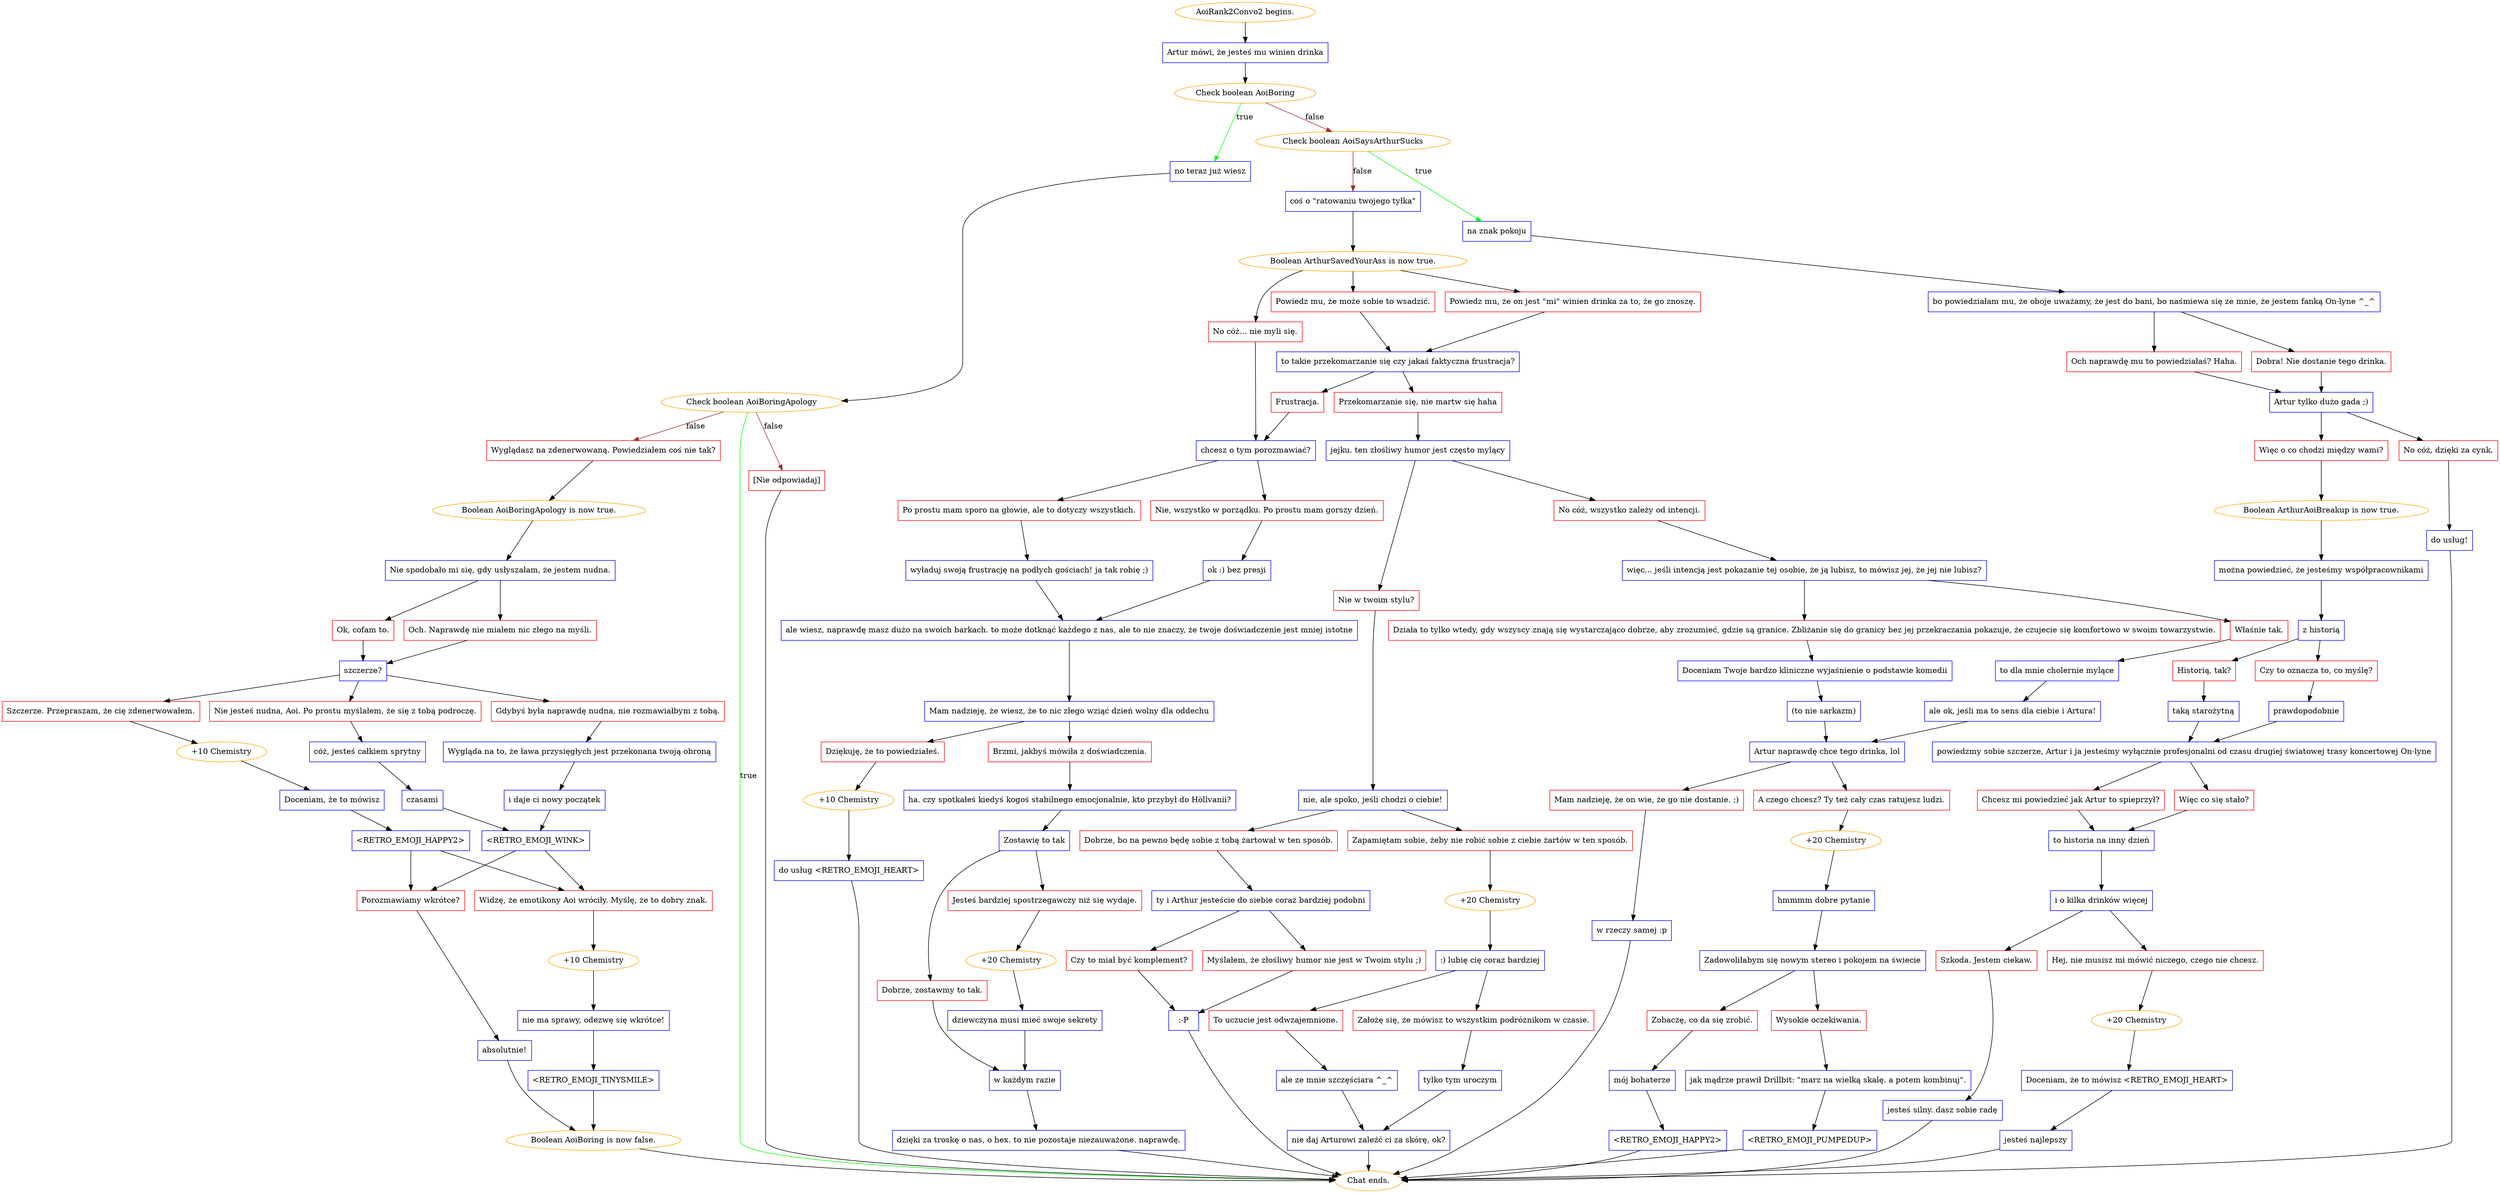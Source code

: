 digraph {
	"AoiRank2Convo2 begins." [color=orange];
		"AoiRank2Convo2 begins." -> j4270812839;
	j4270812839 [label="Artur mówi, że jesteś mu winien drinka",shape=box,color=blue];
		j4270812839 -> j1813516089;
	j1813516089 [label="Check boolean AoiBoring",color=orange];
		j1813516089 -> j2570470648 [label=true,color=green];
		j1813516089 -> j465871379 [label=false,color=brown];
	j2570470648 [label="no teraz już wiesz",shape=box,color=blue];
		j2570470648 -> j2848214661;
	j465871379 [label="Check boolean AoiSaysArthurSucks",color=orange];
		j465871379 -> j414003340 [label=true,color=green];
		j465871379 -> j3181602334 [label=false,color=brown];
	j2848214661 [label="Check boolean AoiBoringApology",color=orange];
		j2848214661 -> "Chat ends." [label=true,color=green];
		j2848214661 -> j757860146 [label=false,color=brown];
		j2848214661 -> j322907901 [label=false,color=brown];
	j414003340 [label="na znak pokoju",shape=box,color=blue];
		j414003340 -> j1095305165;
	j3181602334 [label="coś o \"ratowaniu twojego tyłka\"",shape=box,color=blue];
		j3181602334 -> j181488844;
	"Chat ends." [color=orange];
	j757860146 [label="Wyglądasz na zdenerwowaną. Powiedziałem coś nie tak?",shape=box,color=red];
		j757860146 -> j305514904;
	j322907901 [label="[Nie odpowiadaj]",shape=box,color=red];
		j322907901 -> "Chat ends.";
	j1095305165 [label="bo powiedziałam mu, że oboje uważamy, że jest do bani, bo naśmiewa się ze mnie, że jestem fanką On-lyne ^_^",shape=box,color=blue];
		j1095305165 -> j755306545;
		j1095305165 -> j1926270869;
	j181488844 [label="Boolean ArthurSavedYourAss is now true.",color=orange];
		j181488844 -> j2517382060;
		j181488844 -> j2735874863;
		j181488844 -> j747979257;
	j305514904 [label="Boolean AoiBoringApology is now true.",color=orange];
		j305514904 -> j4158811155;
	j755306545 [label="Dobra! Nie dostanie tego drinka.",shape=box,color=red];
		j755306545 -> j1874912277;
	j1926270869 [label="Och naprawdę mu to powiedziałaś? Haha.",shape=box,color=red];
		j1926270869 -> j1874912277;
	j2517382060 [label="No cóż... nie myli się.",shape=box,color=red];
		j2517382060 -> j3751285760;
	j2735874863 [label="Powiedz mu, że może sobie to wsadzić.",shape=box,color=red];
		j2735874863 -> j2724927929;
	j747979257 [label="Powiedz mu, że on jest \"mi\" winien drinka za to, że go znoszę.",shape=box,color=red];
		j747979257 -> j2724927929;
	j4158811155 [label="Nie spodobało mi się, gdy usłyszałam, że jestem nudna.",shape=box,color=blue];
		j4158811155 -> j3560327428;
		j4158811155 -> j2017370063;
	j1874912277 [label="Artur tylko dużo gada ;)",shape=box,color=blue];
		j1874912277 -> j2471388416;
		j1874912277 -> j944688;
	j3751285760 [label="chcesz o tym porozmawiać?",shape=box,color=blue];
		j3751285760 -> j131293746;
		j3751285760 -> j911798722;
	j2724927929 [label="to takie przekomarzanie się czy jakaś faktyczna frustracja?",shape=box,color=blue];
		j2724927929 -> j615775704;
		j2724927929 -> j1167698785;
	j3560327428 [label="Och. Naprawdę nie miałem nic złego na myśli.",shape=box,color=red];
		j3560327428 -> j1071862216;
	j2017370063 [label="Ok, cofam to.",shape=box,color=red];
		j2017370063 -> j1071862216;
	j2471388416 [label="No cóż, dzięki za cynk.",shape=box,color=red];
		j2471388416 -> j2442647804;
	j944688 [label="Więc o co chodzi między wami?",shape=box,color=red];
		j944688 -> j2675573952;
	j131293746 [label="Nie, wszystko w porządku. Po prostu mam gorszy dzień.",shape=box,color=red];
		j131293746 -> j3172151747;
	j911798722 [label="Po prostu mam sporo na głowie, ale to dotyczy wszystkich.",shape=box,color=red];
		j911798722 -> j1186138050;
	j615775704 [label="Frustracja.",shape=box,color=red];
		j615775704 -> j3751285760;
	j1167698785 [label="Przekomarzanie się, nie martw się haha",shape=box,color=red];
		j1167698785 -> j2188392353;
	j1071862216 [label="szczerze?",shape=box,color=blue];
		j1071862216 -> j3766579570;
		j1071862216 -> j3227008441;
		j1071862216 -> j932081356;
	j2442647804 [label="do usług!",shape=box,color=blue];
		j2442647804 -> "Chat ends.";
	j2675573952 [label="Boolean ArthurAoiBreakup is now true.",color=orange];
		j2675573952 -> j2133710991;
	j3172151747 [label="ok :) bez presji",shape=box,color=blue];
		j3172151747 -> j1575356776;
	j1186138050 [label="wyładuj swoją frustrację na podłych gościach! ja tak robię ;)",shape=box,color=blue];
		j1186138050 -> j1575356776;
	j2188392353 [label="jejku. ten złośliwy humor jest często mylący",shape=box,color=blue];
		j2188392353 -> j3310783470;
		j2188392353 -> j943149294;
	j3766579570 [label="Szczerze. Przepraszam, że cię zdenerwowałem.",shape=box,color=red];
		j3766579570 -> j2189763154;
	j3227008441 [label="Nie jesteś nudna, Aoi. Po prostu myślałem, że się z tobą podroczę.",shape=box,color=red];
		j3227008441 -> j4021250306;
	j932081356 [label="Gdybyś była naprawdę nudna, nie rozmawiałbym z tobą.",shape=box,color=red];
		j932081356 -> j2621009877;
	j2133710991 [label="można powiedzieć, że jesteśmy współpracownikami",shape=box,color=blue];
		j2133710991 -> j2769516415;
	j1575356776 [label="ale wiesz, naprawdę masz dużo na swoich barkach. to może dotknąć każdego z nas, ale to nie znaczy, że twoje doświadczenie jest mniej istotne",shape=box,color=blue];
		j1575356776 -> j4227964439;
	j3310783470 [label="Nie w twoim stylu?",shape=box,color=red];
		j3310783470 -> j3246509220;
	j943149294 [label="No cóż, wszystko zależy od intencji.",shape=box,color=red];
		j943149294 -> j3376825375;
	j2189763154 [label="+10 Chemistry",color=orange];
		j2189763154 -> j221857221;
	j4021250306 [label="cóż, jesteś całkiem sprytny",shape=box,color=blue];
		j4021250306 -> j4060280397;
	j2621009877 [label="Wygląda na to, że ława przysięgłych jest przekonana twoją obroną",shape=box,color=blue];
		j2621009877 -> j2994140037;
	j2769516415 [label="z historią",shape=box,color=blue];
		j2769516415 -> j2701894157;
		j2769516415 -> j2211846733;
	j4227964439 [label="Mam nadzieję, że wiesz, że to nic złego wziąć dzień wolny dla oddechu",shape=box,color=blue];
		j4227964439 -> j2827884624;
		j4227964439 -> j749772234;
	j3246509220 [label="nie, ale spoko, jeśli chodzi o ciebie!",shape=box,color=blue];
		j3246509220 -> j860610911;
		j3246509220 -> j1418500739;
	j3376825375 [label="więc... jeśli intencją jest pokazanie tej osobie, że ją lubisz, to mówisz jej, że jej nie lubisz?",shape=box,color=blue];
		j3376825375 -> j2350170929;
		j3376825375 -> j1276243580;
	j221857221 [label="Doceniam, że to mówisz",shape=box,color=blue];
		j221857221 -> j915643679;
	j4060280397 [label="czasami",shape=box,color=blue];
		j4060280397 -> j242158032;
	j2994140037 [label="i daje ci nowy początek",shape=box,color=blue];
		j2994140037 -> j242158032;
	j2701894157 [label="Czy to oznacza to, co myślę?",shape=box,color=red];
		j2701894157 -> j797352824;
	j2211846733 [label="Historią, tak?",shape=box,color=red];
		j2211846733 -> j2424532683;
	j2827884624 [label="Dziękuję, że to powiedziałeś.",shape=box,color=red];
		j2827884624 -> j4102486100;
	j749772234 [label="Brzmi, jakbyś mówiła z doświadczenia.",shape=box,color=red];
		j749772234 -> j1678108902;
	j860610911 [label="Zapamiętam sobie, żeby nie robić sobie z ciebie żartów w ten sposób.",shape=box,color=red];
		j860610911 -> j3106800860;
	j1418500739 [label="Dobrze, bo na pewno będę sobie z tobą żartował w ten sposób.",shape=box,color=red];
		j1418500739 -> j1039186256;
	j2350170929 [label="Działa to tylko wtedy, gdy wszyscy znają się wystarczająco dobrze, aby zrozumieć, gdzie są granice. Zbliżanie się do granicy bez jej przekraczania pokazuje, że czujecie się komfortowo w swoim towarzystwie.",shape=box,color=red];
		j2350170929 -> j2859023143;
	j1276243580 [label="Właśnie tak.",shape=box,color=red];
		j1276243580 -> j2012226120;
	j915643679 [label="<RETRO_EMOJI_HAPPY2>",shape=box,color=blue];
		j915643679 -> j171229042;
		j915643679 -> j2706828525;
	j242158032 [label="<RETRO_EMOJI_WINK>",shape=box,color=blue];
		j242158032 -> j171229042;
		j242158032 -> j2706828525;
	j797352824 [label="prawdopodobnie",shape=box,color=blue];
		j797352824 -> j1489071603;
	j2424532683 [label="taką starożytną",shape=box,color=blue];
		j2424532683 -> j1489071603;
	j4102486100 [label="+10 Chemistry",color=orange];
		j4102486100 -> j2583206322;
	j1678108902 [label="ha. czy spotkałeś kiedyś kogoś stabilnego emocjonalnie, kto przybył do Höllvanii?",shape=box,color=blue];
		j1678108902 -> j41962646;
	j3106800860 [label="+20 Chemistry",color=orange];
		j3106800860 -> j74649193;
	j1039186256 [label="ty i Arthur jesteście do siebie coraz bardziej podobni",shape=box,color=blue];
		j1039186256 -> j4035810234;
		j1039186256 -> j2562304403;
	j2859023143 [label="Doceniam Twoje bardzo kliniczne wyjaśnienie o podstawie komedii",shape=box,color=blue];
		j2859023143 -> j569224014;
	j2012226120 [label="to dla mnie cholernie mylące",shape=box,color=blue];
		j2012226120 -> j78051335;
	j171229042 [label="Porozmawiamy wkrótce?",shape=box,color=red];
		j171229042 -> j571972459;
	j2706828525 [label="Widzę, że emotikony Aoi wróciły. Myślę, że to dobry znak.",shape=box,color=red];
		j2706828525 -> j3337809409;
	j1489071603 [label="powiedzmy sobie szczerze, Artur i ja jesteśmy wyłącznie profesjonalni od czasu drugiej światowej trasy koncertowej On-lyne",shape=box,color=blue];
		j1489071603 -> j3060092547;
		j1489071603 -> j2977013375;
	j2583206322 [label="do usług <RETRO_EMOJI_HEART>",shape=box,color=blue];
		j2583206322 -> "Chat ends.";
	j41962646 [label="Zostawię to tak",shape=box,color=blue];
		j41962646 -> j818207305;
		j41962646 -> j2067513081;
	j74649193 [label=":) lubię cię coraz bardziej",shape=box,color=blue];
		j74649193 -> j3898034476;
		j74649193 -> j3335263247;
	j4035810234 [label="Czy to miał być komplement?",shape=box,color=red];
		j4035810234 -> j3282717222;
	j2562304403 [label="Myślałem, że złośliwy humor nie jest w Twoim stylu ;)",shape=box,color=red];
		j2562304403 -> j3282717222;
	j569224014 [label="(to nie sarkazm)",shape=box,color=blue];
		j569224014 -> j573065089;
	j78051335 [label="ale ok, jeśli ma to sens dla ciebie i Artura!",shape=box,color=blue];
		j78051335 -> j573065089;
	j571972459 [label="absolutnie!",shape=box,color=blue];
		j571972459 -> j1984221796;
	j3337809409 [label="+10 Chemistry",color=orange];
		j3337809409 -> j1270271811;
	j3060092547 [label="Więc co się stało?",shape=box,color=red];
		j3060092547 -> j111903184;
	j2977013375 [label="Chcesz mi powiedzieć jak Artur to spieprzył?",shape=box,color=red];
		j2977013375 -> j111903184;
	j818207305 [label="Jesteś bardziej spostrzegawczy niż się wydaje.",shape=box,color=red];
		j818207305 -> j3060229449;
	j2067513081 [label="Dobrze, zostawmy to tak.",shape=box,color=red];
		j2067513081 -> j4263672731;
	j3898034476 [label="To uczucie jest odwzajemnione.",shape=box,color=red];
		j3898034476 -> j2044168473;
	j3335263247 [label="Założę się, że mówisz to wszystkim podróżnikom w czasie.",shape=box,color=red];
		j3335263247 -> j2974616803;
	j3282717222 [label=":-P",shape=box,color=blue];
		j3282717222 -> "Chat ends.";
	j573065089 [label="Artur naprawdę chce tego drinka, lol",shape=box,color=blue];
		j573065089 -> j3532341488;
		j573065089 -> j1114042532;
	j1984221796 [label="Boolean AoiBoring is now false.",color=orange];
		j1984221796 -> "Chat ends.";
	j1270271811 [label="nie ma sprawy, odezwę się wkrótce!",shape=box,color=blue];
		j1270271811 -> j3248434141;
	j111903184 [label="to historia na inny dzień",shape=box,color=blue];
		j111903184 -> j940108409;
	j3060229449 [label="+20 Chemistry",color=orange];
		j3060229449 -> j170421623;
	j4263672731 [label="w każdym razie",shape=box,color=blue];
		j4263672731 -> j3673443311;
	j2044168473 [label="ale ze mnie szczęściara ^_^",shape=box,color=blue];
		j2044168473 -> j1923505785;
	j2974616803 [label="tylko tym uroczym",shape=box,color=blue];
		j2974616803 -> j1923505785;
	j3532341488 [label="Mam nadzieję, że on wie, że go nie dostanie. ;)",shape=box,color=red];
		j3532341488 -> j3870374826;
	j1114042532 [label="A czego chcesz? Ty też cały czas ratujesz ludzi.",shape=box,color=red];
		j1114042532 -> j2449815881;
	j3248434141 [label="<RETRO_EMOJI_TINYSMILE>",shape=box,color=blue];
		j3248434141 -> j1984221796;
	j940108409 [label="i o kilka drinków więcej",shape=box,color=blue];
		j940108409 -> j1614595044;
		j940108409 -> j3027335930;
	j170421623 [label="dziewczyna musi mieć swoje sekrety",shape=box,color=blue];
		j170421623 -> j4263672731;
	j3673443311 [label="dzięki za troskę o nas, o hex. to nie pozostaje niezauważone. naprawdę.",shape=box,color=blue];
		j3673443311 -> "Chat ends.";
	j1923505785 [label="nie daj Arturowi zaleźć ci za skórę, ok?",shape=box,color=blue];
		j1923505785 -> "Chat ends.";
	j3870374826 [label="w rzeczy samej :p",shape=box,color=blue];
		j3870374826 -> "Chat ends.";
	j2449815881 [label="+20 Chemistry",color=orange];
		j2449815881 -> j4213390055;
	j1614595044 [label="Hej, nie musisz mi mówić niczego, czego nie chcesz.",shape=box,color=red];
		j1614595044 -> j293135650;
	j3027335930 [label="Szkoda. Jestem ciekaw.",shape=box,color=red];
		j3027335930 -> j559223842;
	j4213390055 [label="hmmmm dobre pytanie",shape=box,color=blue];
		j4213390055 -> j3442457172;
	j293135650 [label="+20 Chemistry",color=orange];
		j293135650 -> j874697684;
	j559223842 [label="jesteś silny. dasz sobie radę",shape=box,color=blue];
		j559223842 -> "Chat ends.";
	j3442457172 [label="Zadowoliłabym się nowym stereo i pokojem na świecie",shape=box,color=blue];
		j3442457172 -> j1922796250;
		j3442457172 -> j897259484;
	j874697684 [label="Doceniam, że to mówisz <RETRO_EMOJI_HEART>",shape=box,color=blue];
		j874697684 -> j3578525390;
	j1922796250 [label="Zobaczę, co da się zrobić.",shape=box,color=red];
		j1922796250 -> j3779562388;
	j897259484 [label="Wysokie oczekiwania.",shape=box,color=red];
		j897259484 -> j3590615517;
	j3578525390 [label="jesteś najlepszy",shape=box,color=blue];
		j3578525390 -> "Chat ends.";
	j3779562388 [label="mój bohaterze",shape=box,color=blue];
		j3779562388 -> j2682020255;
	j3590615517 [label="jak mądrze prawił Drillbit: \"marz na wielką skalę. a potem kombinuj\".",shape=box,color=blue];
		j3590615517 -> j2705132100;
	j2682020255 [label="<RETRO_EMOJI_HAPPY2>",shape=box,color=blue];
		j2682020255 -> "Chat ends.";
	j2705132100 [label="<RETRO_EMOJI_PUMPEDUP>",shape=box,color=blue];
		j2705132100 -> "Chat ends.";
}